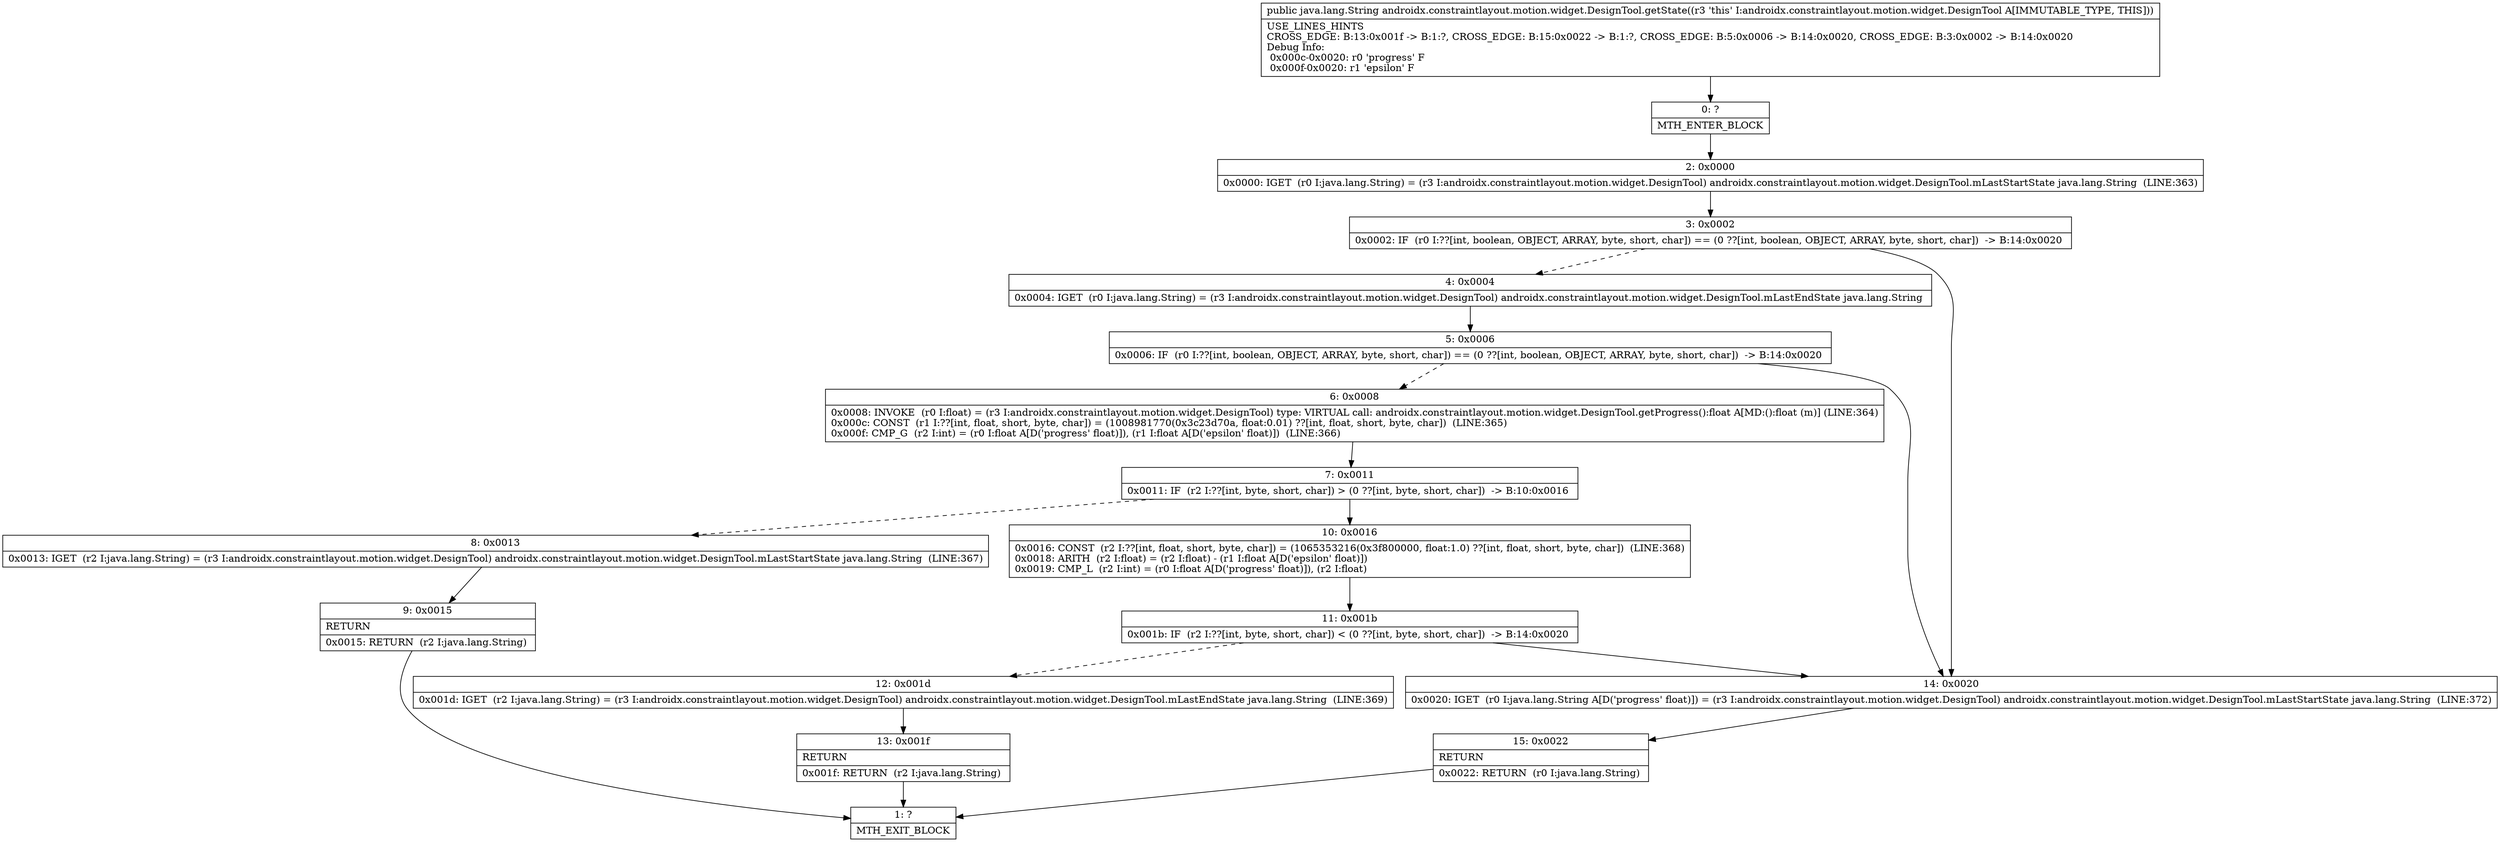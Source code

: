 digraph "CFG forandroidx.constraintlayout.motion.widget.DesignTool.getState()Ljava\/lang\/String;" {
Node_0 [shape=record,label="{0\:\ ?|MTH_ENTER_BLOCK\l}"];
Node_2 [shape=record,label="{2\:\ 0x0000|0x0000: IGET  (r0 I:java.lang.String) = (r3 I:androidx.constraintlayout.motion.widget.DesignTool) androidx.constraintlayout.motion.widget.DesignTool.mLastStartState java.lang.String  (LINE:363)\l}"];
Node_3 [shape=record,label="{3\:\ 0x0002|0x0002: IF  (r0 I:??[int, boolean, OBJECT, ARRAY, byte, short, char]) == (0 ??[int, boolean, OBJECT, ARRAY, byte, short, char])  \-\> B:14:0x0020 \l}"];
Node_4 [shape=record,label="{4\:\ 0x0004|0x0004: IGET  (r0 I:java.lang.String) = (r3 I:androidx.constraintlayout.motion.widget.DesignTool) androidx.constraintlayout.motion.widget.DesignTool.mLastEndState java.lang.String \l}"];
Node_5 [shape=record,label="{5\:\ 0x0006|0x0006: IF  (r0 I:??[int, boolean, OBJECT, ARRAY, byte, short, char]) == (0 ??[int, boolean, OBJECT, ARRAY, byte, short, char])  \-\> B:14:0x0020 \l}"];
Node_6 [shape=record,label="{6\:\ 0x0008|0x0008: INVOKE  (r0 I:float) = (r3 I:androidx.constraintlayout.motion.widget.DesignTool) type: VIRTUAL call: androidx.constraintlayout.motion.widget.DesignTool.getProgress():float A[MD:():float (m)] (LINE:364)\l0x000c: CONST  (r1 I:??[int, float, short, byte, char]) = (1008981770(0x3c23d70a, float:0.01) ??[int, float, short, byte, char])  (LINE:365)\l0x000f: CMP_G  (r2 I:int) = (r0 I:float A[D('progress' float)]), (r1 I:float A[D('epsilon' float)])  (LINE:366)\l}"];
Node_7 [shape=record,label="{7\:\ 0x0011|0x0011: IF  (r2 I:??[int, byte, short, char]) \> (0 ??[int, byte, short, char])  \-\> B:10:0x0016 \l}"];
Node_8 [shape=record,label="{8\:\ 0x0013|0x0013: IGET  (r2 I:java.lang.String) = (r3 I:androidx.constraintlayout.motion.widget.DesignTool) androidx.constraintlayout.motion.widget.DesignTool.mLastStartState java.lang.String  (LINE:367)\l}"];
Node_9 [shape=record,label="{9\:\ 0x0015|RETURN\l|0x0015: RETURN  (r2 I:java.lang.String) \l}"];
Node_1 [shape=record,label="{1\:\ ?|MTH_EXIT_BLOCK\l}"];
Node_10 [shape=record,label="{10\:\ 0x0016|0x0016: CONST  (r2 I:??[int, float, short, byte, char]) = (1065353216(0x3f800000, float:1.0) ??[int, float, short, byte, char])  (LINE:368)\l0x0018: ARITH  (r2 I:float) = (r2 I:float) \- (r1 I:float A[D('epsilon' float)]) \l0x0019: CMP_L  (r2 I:int) = (r0 I:float A[D('progress' float)]), (r2 I:float) \l}"];
Node_11 [shape=record,label="{11\:\ 0x001b|0x001b: IF  (r2 I:??[int, byte, short, char]) \< (0 ??[int, byte, short, char])  \-\> B:14:0x0020 \l}"];
Node_12 [shape=record,label="{12\:\ 0x001d|0x001d: IGET  (r2 I:java.lang.String) = (r3 I:androidx.constraintlayout.motion.widget.DesignTool) androidx.constraintlayout.motion.widget.DesignTool.mLastEndState java.lang.String  (LINE:369)\l}"];
Node_13 [shape=record,label="{13\:\ 0x001f|RETURN\l|0x001f: RETURN  (r2 I:java.lang.String) \l}"];
Node_14 [shape=record,label="{14\:\ 0x0020|0x0020: IGET  (r0 I:java.lang.String A[D('progress' float)]) = (r3 I:androidx.constraintlayout.motion.widget.DesignTool) androidx.constraintlayout.motion.widget.DesignTool.mLastStartState java.lang.String  (LINE:372)\l}"];
Node_15 [shape=record,label="{15\:\ 0x0022|RETURN\l|0x0022: RETURN  (r0 I:java.lang.String) \l}"];
MethodNode[shape=record,label="{public java.lang.String androidx.constraintlayout.motion.widget.DesignTool.getState((r3 'this' I:androidx.constraintlayout.motion.widget.DesignTool A[IMMUTABLE_TYPE, THIS]))  | USE_LINES_HINTS\lCROSS_EDGE: B:13:0x001f \-\> B:1:?, CROSS_EDGE: B:15:0x0022 \-\> B:1:?, CROSS_EDGE: B:5:0x0006 \-\> B:14:0x0020, CROSS_EDGE: B:3:0x0002 \-\> B:14:0x0020\lDebug Info:\l  0x000c\-0x0020: r0 'progress' F\l  0x000f\-0x0020: r1 'epsilon' F\l}"];
MethodNode -> Node_0;Node_0 -> Node_2;
Node_2 -> Node_3;
Node_3 -> Node_4[style=dashed];
Node_3 -> Node_14;
Node_4 -> Node_5;
Node_5 -> Node_6[style=dashed];
Node_5 -> Node_14;
Node_6 -> Node_7;
Node_7 -> Node_8[style=dashed];
Node_7 -> Node_10;
Node_8 -> Node_9;
Node_9 -> Node_1;
Node_10 -> Node_11;
Node_11 -> Node_12[style=dashed];
Node_11 -> Node_14;
Node_12 -> Node_13;
Node_13 -> Node_1;
Node_14 -> Node_15;
Node_15 -> Node_1;
}

